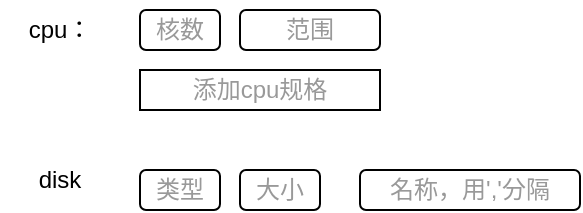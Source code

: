 <mxfile version="21.6.8" type="github">
  <diagram name="第 1 页" id="zhBF9TMe9wGpLtexL3rU">
    <mxGraphModel dx="823" dy="539" grid="1" gridSize="10" guides="1" tooltips="1" connect="1" arrows="1" fold="1" page="1" pageScale="1" pageWidth="827" pageHeight="1169" math="0" shadow="0">
      <root>
        <mxCell id="0" />
        <mxCell id="1" parent="0" />
        <mxCell id="tmSFCz0zvi3VENnEucYj-1" value="&lt;font color=&quot;#999999&quot;&gt;核数&lt;/font&gt;" style="rounded=1;whiteSpace=wrap;html=1;" vertex="1" parent="1">
          <mxGeometry x="210" y="110" width="40" height="20" as="geometry" />
        </mxCell>
        <mxCell id="tmSFCz0zvi3VENnEucYj-2" value="cpu：" style="text;html=1;strokeColor=none;fillColor=none;align=center;verticalAlign=middle;whiteSpace=wrap;rounded=0;" vertex="1" parent="1">
          <mxGeometry x="140" y="105" width="60" height="30" as="geometry" />
        </mxCell>
        <mxCell id="tmSFCz0zvi3VENnEucYj-4" value="&lt;font color=&quot;#999999&quot;&gt;范围&lt;/font&gt;" style="rounded=1;whiteSpace=wrap;html=1;" vertex="1" parent="1">
          <mxGeometry x="260" y="110" width="70" height="20" as="geometry" />
        </mxCell>
        <mxCell id="tmSFCz0zvi3VENnEucYj-5" value="&lt;font color=&quot;#999999&quot;&gt;添加cpu规格&lt;/font&gt;" style="rounded=0;whiteSpace=wrap;html=1;" vertex="1" parent="1">
          <mxGeometry x="210" y="140" width="120" height="20" as="geometry" />
        </mxCell>
        <mxCell id="tmSFCz0zvi3VENnEucYj-6" value="disk" style="text;html=1;strokeColor=none;fillColor=none;align=center;verticalAlign=middle;whiteSpace=wrap;rounded=0;" vertex="1" parent="1">
          <mxGeometry x="140" y="180" width="60" height="30" as="geometry" />
        </mxCell>
        <mxCell id="tmSFCz0zvi3VENnEucYj-7" value="&lt;font color=&quot;#999999&quot;&gt;类型&lt;/font&gt;" style="rounded=1;whiteSpace=wrap;html=1;" vertex="1" parent="1">
          <mxGeometry x="210" y="190" width="40" height="20" as="geometry" />
        </mxCell>
        <mxCell id="tmSFCz0zvi3VENnEucYj-8" value="&lt;font color=&quot;#999999&quot;&gt;大小&lt;/font&gt;" style="rounded=1;whiteSpace=wrap;html=1;" vertex="1" parent="1">
          <mxGeometry x="260" y="190" width="40" height="20" as="geometry" />
        </mxCell>
        <mxCell id="tmSFCz0zvi3VENnEucYj-9" value="&lt;font color=&quot;#999999&quot;&gt;名称，用&#39;,&#39;分隔&lt;/font&gt;" style="rounded=1;whiteSpace=wrap;html=1;" vertex="1" parent="1">
          <mxGeometry x="320" y="190" width="110" height="20" as="geometry" />
        </mxCell>
      </root>
    </mxGraphModel>
  </diagram>
</mxfile>
